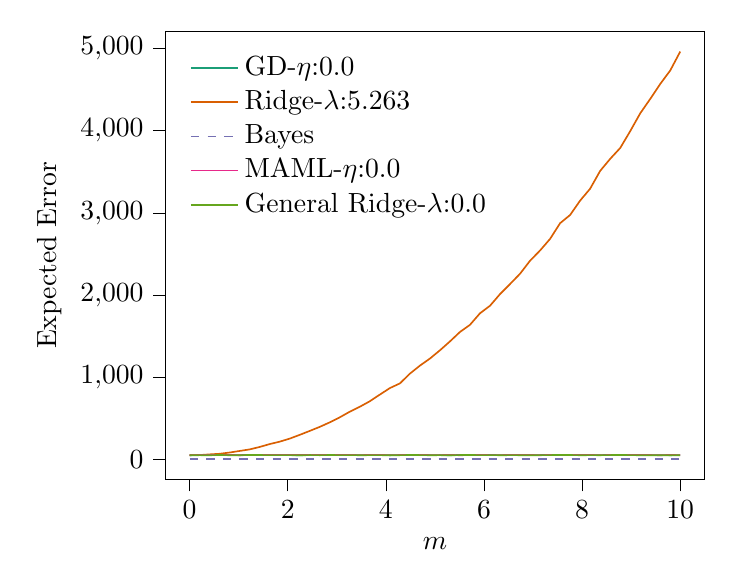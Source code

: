 % This file was created with tikzplotlib v0.10.1.
\begin{tikzpicture}

\definecolor{chocolate217952}{RGB}{217,95,2}
\definecolor{darkcyan27158119}{RGB}{27,158,119}
\definecolor{darkgray176}{RGB}{176,176,176}
\definecolor{deeppink23141138}{RGB}{231,41,138}
\definecolor{lightslategray117112179}{RGB}{117,112,179}
\definecolor{olivedrab10216630}{RGB}{102,166,30}

\begin{axis}[
legend cell align={left},
legend style={
  fill opacity=0.8,
  draw opacity=1,
  text opacity=1,
  at={(0.03,0.97)},
  anchor=north west,
  draw=none
},
tick align=outside,
tick pos=left,
x grid style={darkgray176},
xlabel={\(\displaystyle m\)},
xmin=-0.5, xmax=10.5,
xtick style={color=black},
y grid style={darkgray176},
ylabel={Expected Error},
ymin=-247.081, ymax=5210.696,
ytick style={color=black}
]
\addplot [semithick, darkcyan27158119]
table {%
0 49.173
0.204 50.37
0.408 49.631
0.612 52.488
0.816 49.749
1.02 50.014
1.224 52.476
1.429 51.78
1.633 50.586
1.837 50.62
2.041 50.729
2.245 48.447
2.449 51.568
2.653 50.228
2.857 51.977
3.061 50.938
3.265 51.389
3.469 49.948
3.673 50.52
3.878 50.648
4.082 49.315
4.286 50.334
4.49 52.249
4.694 51.34
4.898 49.895
5.102 50.536
5.306 48.852
5.51 51.566
5.714 52.178
5.918 50.872
6.122 51.338
6.327 49.97
6.531 50.484
6.735 50.255
6.939 49.718
7.143 50.485
7.347 51.108
7.551 53.017
7.755 51.943
7.959 49.879
8.163 50.609
8.367 50.182
8.571 51.368
8.776 52.122
8.98 51.181
9.184 49.705
9.388 49.682
9.592 50.051
9.796 49.28
10 50.031
};
\addlegendentry{GD-$\eta$:0.0}
\addplot [semithick, chocolate217952]
table {%
0 49.602
0.204 50.859
0.408 59.141
0.612 66.234
0.816 81.833
1.02 100.747
1.224 119.658
1.429 149.758
1.633 184.617
1.837 214.082
2.041 251.143
2.245 296.963
2.449 344.974
2.653 394.145
2.857 449.258
3.061 510.554
3.265 578.894
3.469 639.072
3.673 705.826
3.878 787.171
4.082 866.217
4.286 923.082
4.49 1041.865
4.694 1139.486
4.898 1225.559
5.102 1326.082
5.306 1434.178
5.51 1549.166
5.714 1636.026
5.918 1776.489
6.122 1868.046
6.327 2010.468
6.531 2132.778
6.735 2258.244
6.939 2416.544
7.143 2541.272
7.347 2682.334
7.551 2873.118
7.755 2973.149
7.959 3147.992
8.163 3292.971
8.367 3509.284
8.571 3656.131
8.776 3788.506
8.98 3993.435
9.184 4210.494
9.388 4385.894
9.592 4568.432
9.796 4732.075
10 4962.615
};
\addlegendentry{Ridge-$\lambda$:5.263}
\addplot [semithick, lightslategray117112179, dashed]
table {%
0 1.0
0.204 1.0
0.408 1.0
0.612 1.0
0.816 1.0
1.02 1.0
1.224 1.0
1.429 1.0
1.633 1.0
1.837 1.0
2.041 1.0
2.245 1.0
2.449 1.0
2.653 1.0
2.857 1.0
3.061 1.0
3.265 1.0
3.469 1.0
3.673 1.0
3.878 1.0
4.082 1.0
4.286 1.0
4.49 1.0
4.694 1.0
4.898 1.0
5.102 1.0
5.306 1.0
5.51 1.0
5.714 1.0
5.918 1.0
6.122 1.0
6.327 1.0
6.531 1.0
6.735 1.0
6.939 1.0
7.143 1.0
7.347 1.0
7.551 1.0
7.755 1.0
7.959 1.0
8.163 1.0
8.367 1.0
8.571 1.0
8.776 1.0
8.98 1.0
9.184 1.0
9.388 1.0
9.592 1.0
9.796 1.0
10 1.0
};
\addlegendentry{Bayes}
\addplot [semithick, deeppink23141138]
table {%
0 49.183
0.204 50.796
0.408 52.268
0.612 51.07
0.816 52.959
1.02 48.638
1.224 50.743
1.429 51.289
1.633 53.47
1.837 51.602
2.041 50.963
2.245 51.965
2.449 50.632
2.653 50.935
2.857 52.13
3.061 51.788
3.265 51.603
3.469 49.63
3.673 51.857
3.878 51.375
4.082 49.703
4.286 50.702
4.49 50.45
4.694 52.052
4.898 50.262
5.102 49.889
5.306 52.061
5.51 48.718
5.714 51.161
5.918 52.149
6.122 50.046
6.327 50.032
6.531 51.664
6.735 50.951
6.939 51.664
7.143 48.884
7.347 52.191
7.551 53.026
7.755 51.355
7.959 50.967
8.163 51.33
8.367 49.488
8.571 51.188
8.776 51.043
8.98 53.024
9.184 51.276
9.388 50.878
9.592 48.736
9.796 51.954
10 49.253
};
\addlegendentry{MAML-$\eta$:0.0}
\addplot [semithick, olivedrab10216630]
table {%
0 48.266
0.204 49.473
0.408 48.729
0.612 51.514
0.816 48.82
1.02 49.101
1.224 51.489
1.429 50.836
1.633 49.66
1.837 49.671
2.041 49.803
2.245 47.541
2.449 50.627
2.653 49.313
2.857 50.999
3.061 50.024
3.265 50.453
3.469 48.998
3.673 49.602
3.878 49.705
4.082 48.411
4.286 49.406
4.49 51.276
4.694 50.409
4.898 48.978
5.102 49.603
5.306 47.946
5.51 50.618
5.714 51.225
5.918 49.941
6.122 50.374
6.327 49.054
6.531 49.569
6.735 49.355
6.939 48.814
7.143 49.544
7.347 50.154
7.551 52.034
7.755 51.011
7.959 48.973
8.163 49.652
8.367 49.259
8.571 50.438
8.776 51.135
8.98 50.231
9.184 48.78
9.388 48.763
9.592 49.131
9.796 48.385
10 49.112
};
\addlegendentry{General Ridge-$\lambda$:0.0}
\end{axis}

\end{tikzpicture}
